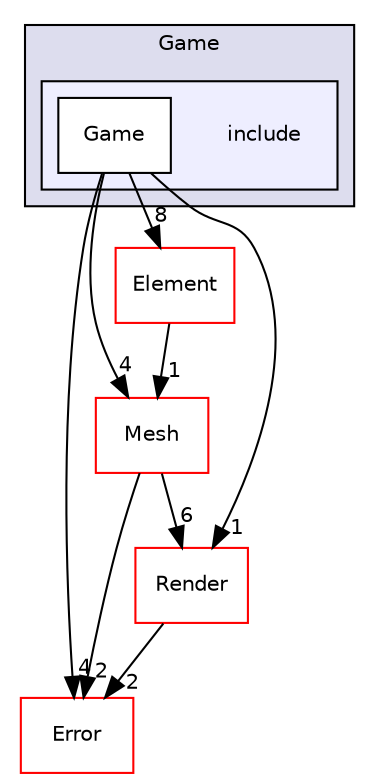 digraph "Game/include" {
  compound=true
  node [ fontsize="10", fontname="Helvetica"];
  edge [ labelfontsize="10", labelfontname="Helvetica"];
  subgraph clusterdir_c33286056d2acf479cd8641ef845fec1 {
    graph [ bgcolor="#ddddee", pencolor="black", label="Game" fontname="Helvetica", fontsize="10", URL="dir_c33286056d2acf479cd8641ef845fec1.html"]
  subgraph clusterdir_a56613a6b795b5624452287469afc550 {
    graph [ bgcolor="#eeeeff", pencolor="black", label="" URL="dir_a56613a6b795b5624452287469afc550.html"];
    dir_a56613a6b795b5624452287469afc550 [shape=plaintext label="include"];
    dir_5cb7d1e92afc969c594cd76e1eddafb0 [shape=box label="Game" color="black" fillcolor="white" style="filled" URL="dir_5cb7d1e92afc969c594cd76e1eddafb0.html"];
  }
  }
  dir_8d239ea191f6a3a32e26e904bbe7fcaa [shape=box label="Mesh" fillcolor="white" style="filled" color="red" URL="dir_8d239ea191f6a3a32e26e904bbe7fcaa.html"];
  dir_dbf4cecd986d5434acc0a98260fbec76 [shape=box label="Element" fillcolor="white" style="filled" color="red" URL="dir_dbf4cecd986d5434acc0a98260fbec76.html"];
  dir_dbb7256e3909a62d05625b0de8bc416a [shape=box label="Error" fillcolor="white" style="filled" color="red" URL="dir_dbb7256e3909a62d05625b0de8bc416a.html"];
  dir_3d93a40d3a63baa1169d25b6af232e01 [shape=box label="Render" fillcolor="white" style="filled" color="red" URL="dir_3d93a40d3a63baa1169d25b6af232e01.html"];
  dir_8d239ea191f6a3a32e26e904bbe7fcaa->dir_dbb7256e3909a62d05625b0de8bc416a [headlabel="2", labeldistance=1.5 headhref="dir_000009_000003.html"];
  dir_8d239ea191f6a3a32e26e904bbe7fcaa->dir_3d93a40d3a63baa1169d25b6af232e01 [headlabel="6", labeldistance=1.5 headhref="dir_000009_000012.html"];
  dir_dbf4cecd986d5434acc0a98260fbec76->dir_8d239ea191f6a3a32e26e904bbe7fcaa [headlabel="1", labeldistance=1.5 headhref="dir_000000_000009.html"];
  dir_3d93a40d3a63baa1169d25b6af232e01->dir_dbb7256e3909a62d05625b0de8bc416a [headlabel="2", labeldistance=1.5 headhref="dir_000012_000003.html"];
  dir_5cb7d1e92afc969c594cd76e1eddafb0->dir_8d239ea191f6a3a32e26e904bbe7fcaa [headlabel="4", labeldistance=1.5 headhref="dir_000008_000009.html"];
  dir_5cb7d1e92afc969c594cd76e1eddafb0->dir_dbf4cecd986d5434acc0a98260fbec76 [headlabel="8", labeldistance=1.5 headhref="dir_000008_000000.html"];
  dir_5cb7d1e92afc969c594cd76e1eddafb0->dir_dbb7256e3909a62d05625b0de8bc416a [headlabel="4", labeldistance=1.5 headhref="dir_000008_000003.html"];
  dir_5cb7d1e92afc969c594cd76e1eddafb0->dir_3d93a40d3a63baa1169d25b6af232e01 [headlabel="1", labeldistance=1.5 headhref="dir_000008_000012.html"];
}
